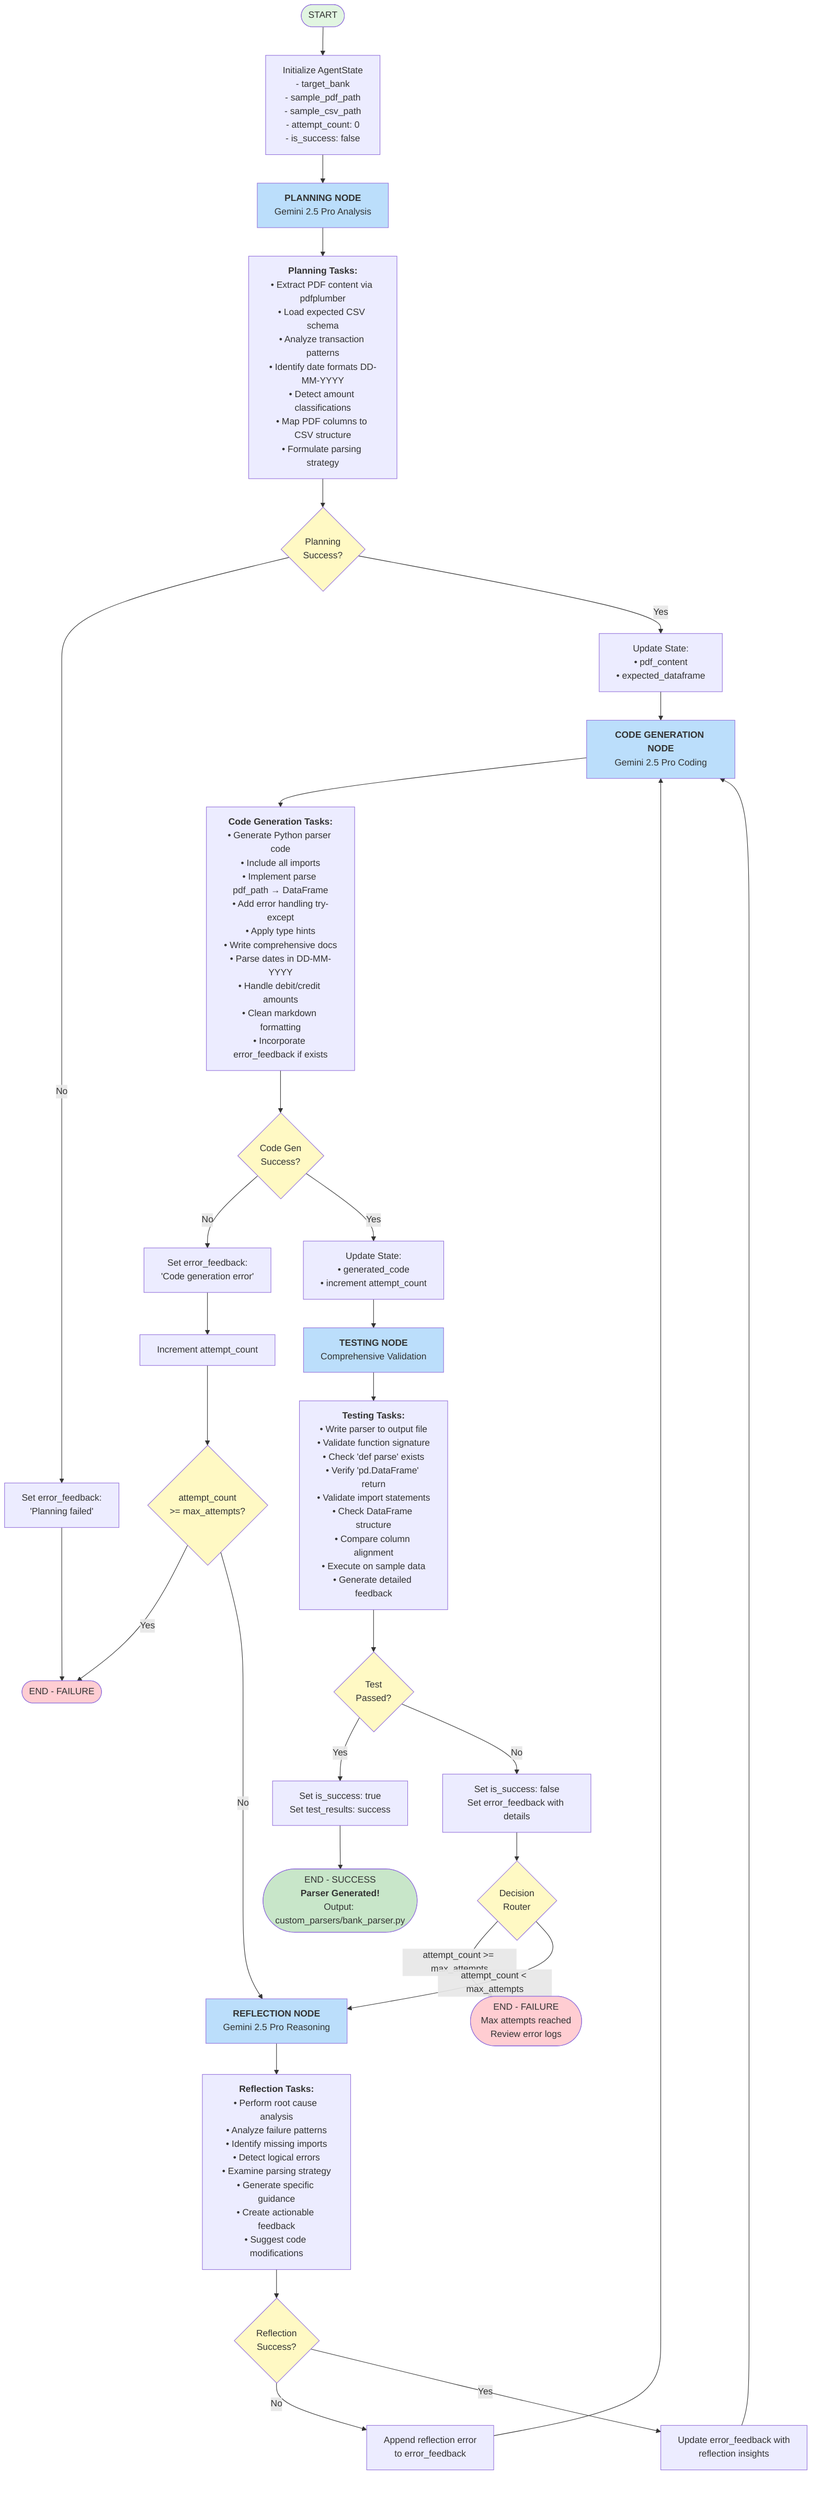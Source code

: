 graph TB
    Start([START]) --> Init[Initialize AgentState<br/>- target_bank<br/>- sample_pdf_path<br/>- sample_csv_path<br/>- attempt_count: 0<br/>- is_success: false]
    
    Init --> Planning[<b>PLANNING NODE</b><br/>Gemini 2.5 Pro Analysis]
    
    Planning --> PlanningTasks[<b>Planning Tasks:</b><br/>• Extract PDF content via pdfplumber<br/>• Load expected CSV schema<br/>• Analyze transaction patterns<br/>• Identify date formats DD-MM-YYYY<br/>• Detect amount classifications<br/>• Map PDF columns to CSV structure<br/>• Formulate parsing strategy]
    
    PlanningTasks --> PlanningError{Planning<br/>Success?}
    PlanningError -->|No| ErrorFeedback1[Set error_feedback:<br/>'Planning failed']
    ErrorFeedback1 --> End([END - FAILURE])
    
    PlanningError -->|Yes| UpdateState1[Update State:<br/>• pdf_content<br/>• expected_dataframe]
    
    UpdateState1 --> CodeGen[<b>CODE GENERATION NODE</b><br/>Gemini 2.5 Pro Coding]
    
    CodeGen --> CodeGenTasks[<b>Code Generation Tasks:</b><br/>• Generate Python parser code<br/>• Include all imports<br/>• Implement parse pdf_path → DataFrame<br/>• Add error handling try-except<br/>• Apply type hints<br/>• Write comprehensive docs<br/>• Parse dates in DD-MM-YYYY<br/>• Handle debit/credit amounts<br/>• Clean markdown formatting<br/>• Incorporate error_feedback if exists]
    
    CodeGenTasks --> CodeGenError{Code Gen<br/>Success?}
    CodeGenError -->|No| ErrorFeedback2[Set error_feedback:<br/>'Code generation error']
    ErrorFeedback2 --> IncrementAttempt1[Increment attempt_count]
    IncrementAttempt1 --> CheckAttempts1{attempt_count<br/>>= max_attempts?}
    CheckAttempts1 -->|Yes| End
    CheckAttempts1 -->|No| Reflection
    
    CodeGenError -->|Yes| UpdateState2[Update State:<br/>• generated_code<br/>• increment attempt_count]
    
    UpdateState2 --> Testing[<b>TESTING NODE</b><br/>Comprehensive Validation]
    
    Testing --> TestingTasks[<b>Testing Tasks:</b><br/>• Write parser to output file<br/>• Validate function signature<br/>• Check 'def parse' exists<br/>• Verify 'pd.DataFrame' return<br/>• Validate import statements<br/>• Check DataFrame structure<br/>• Compare column alignment<br/>• Execute on sample data<br/>• Generate detailed feedback]
    
    TestingTasks --> TestResult{Test<br/>Passed?}
    
    TestResult -->|Yes| UpdateSuccess[Set is_success: true<br/>Set test_results: success]
    UpdateSuccess --> Success([END - SUCCESS<br/><b>Parser Generated!</b><br/>Output: custom_parsers/bank_parser.py])
    
    TestResult -->|No| UpdateFailure[Set is_success: false<br/>Set error_feedback with details]
    UpdateFailure --> DecisionPoint{Decision<br/>Router}
    
    DecisionPoint -->|attempt_count >= max_attempts| Fail([END - FAILURE<br/>Max attempts reached<br/>Review error logs])
    
    DecisionPoint -->|attempt_count < max_attempts| Reflection[<b>REFLECTION NODE</b><br/>Gemini 2.5 Pro Reasoning]
    
    Reflection --> ReflectionTasks[<b>Reflection Tasks:</b><br/>• Perform root cause analysis<br/>• Analyze failure patterns<br/>• Identify missing imports<br/>• Detect logical errors<br/>• Examine parsing strategy<br/>• Generate specific guidance<br/>• Create actionable feedback<br/>• Suggest code modifications]
    
    ReflectionTasks --> ReflectionError{Reflection<br/>Success?}
    ReflectionError -->|No| ErrorFeedback3[Append reflection error<br/>to error_feedback]
    ErrorFeedback3 --> CodeGen
    
    ReflectionError -->|Yes| UpdateFeedback[Update error_feedback with<br/>reflection insights]
    UpdateFeedback --> CodeGen
    
    style Start fill:#e1f5e1
    style Success fill:#c8e6c9
    style End fill:#ffcdd2
    style Fail fill:#ffcdd2
    style Planning fill:#bbdefb
    style CodeGen fill:#bbdefb
    style Testing fill:#bbdefb
    style Reflection fill:#bbdefb
    style DecisionPoint fill:#fff9c4
    style TestResult fill:#fff9c4
    style PlanningError fill:#fff9c4
    style CodeGenError fill:#fff9c4
    style ReflectionError fill:#fff9c4
    style CheckAttempts1 fill:#fff9c4